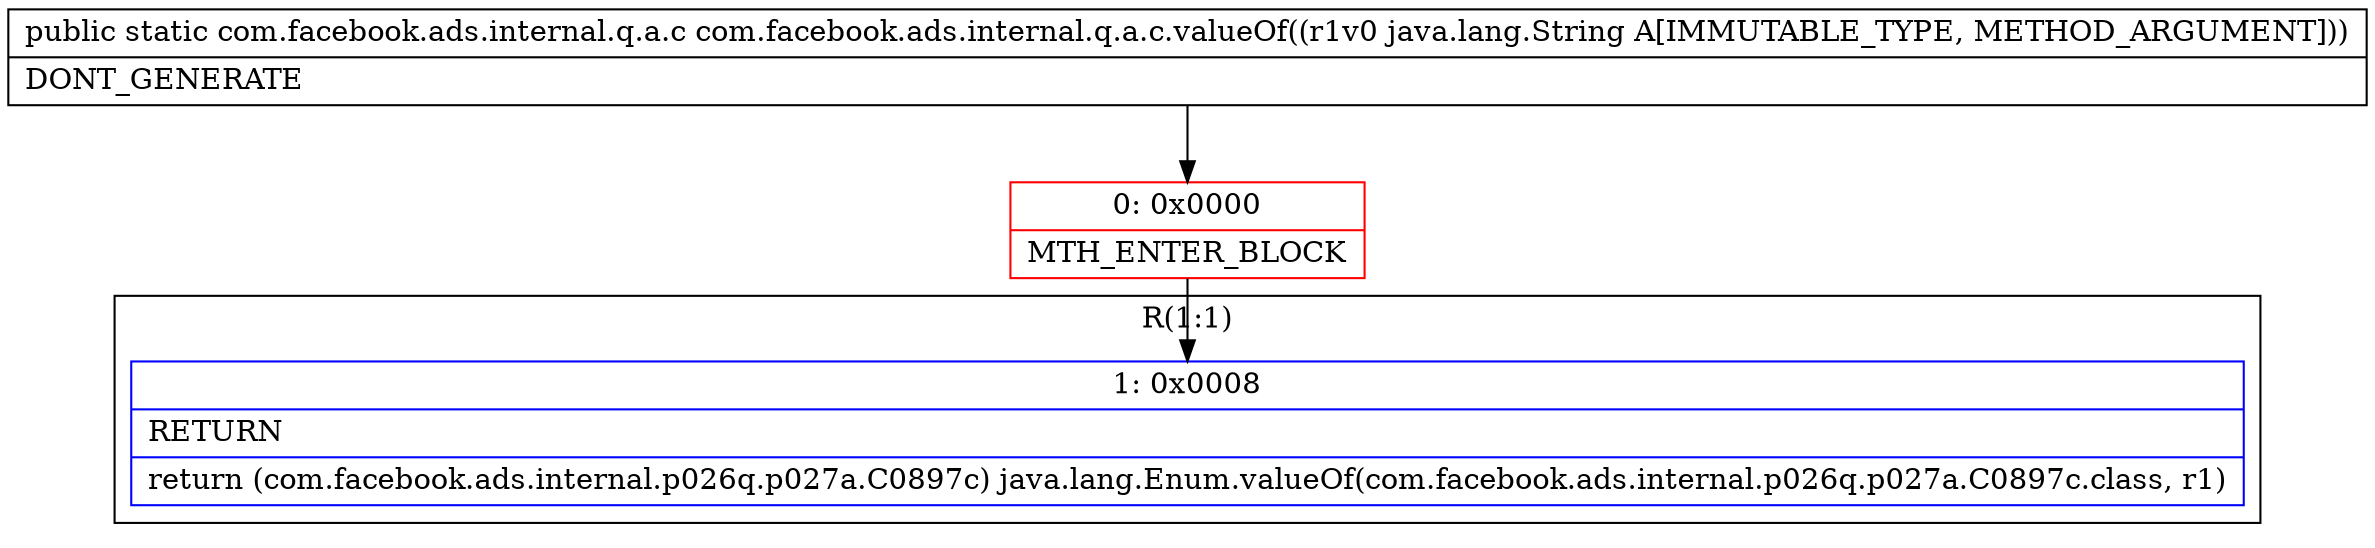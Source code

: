 digraph "CFG forcom.facebook.ads.internal.q.a.c.valueOf(Ljava\/lang\/String;)Lcom\/facebook\/ads\/internal\/q\/a\/c;" {
subgraph cluster_Region_755588125 {
label = "R(1:1)";
node [shape=record,color=blue];
Node_1 [shape=record,label="{1\:\ 0x0008|RETURN\l|return (com.facebook.ads.internal.p026q.p027a.C0897c) java.lang.Enum.valueOf(com.facebook.ads.internal.p026q.p027a.C0897c.class, r1)\l}"];
}
Node_0 [shape=record,color=red,label="{0\:\ 0x0000|MTH_ENTER_BLOCK\l}"];
MethodNode[shape=record,label="{public static com.facebook.ads.internal.q.a.c com.facebook.ads.internal.q.a.c.valueOf((r1v0 java.lang.String A[IMMUTABLE_TYPE, METHOD_ARGUMENT]))  | DONT_GENERATE\l}"];
MethodNode -> Node_0;
Node_0 -> Node_1;
}

